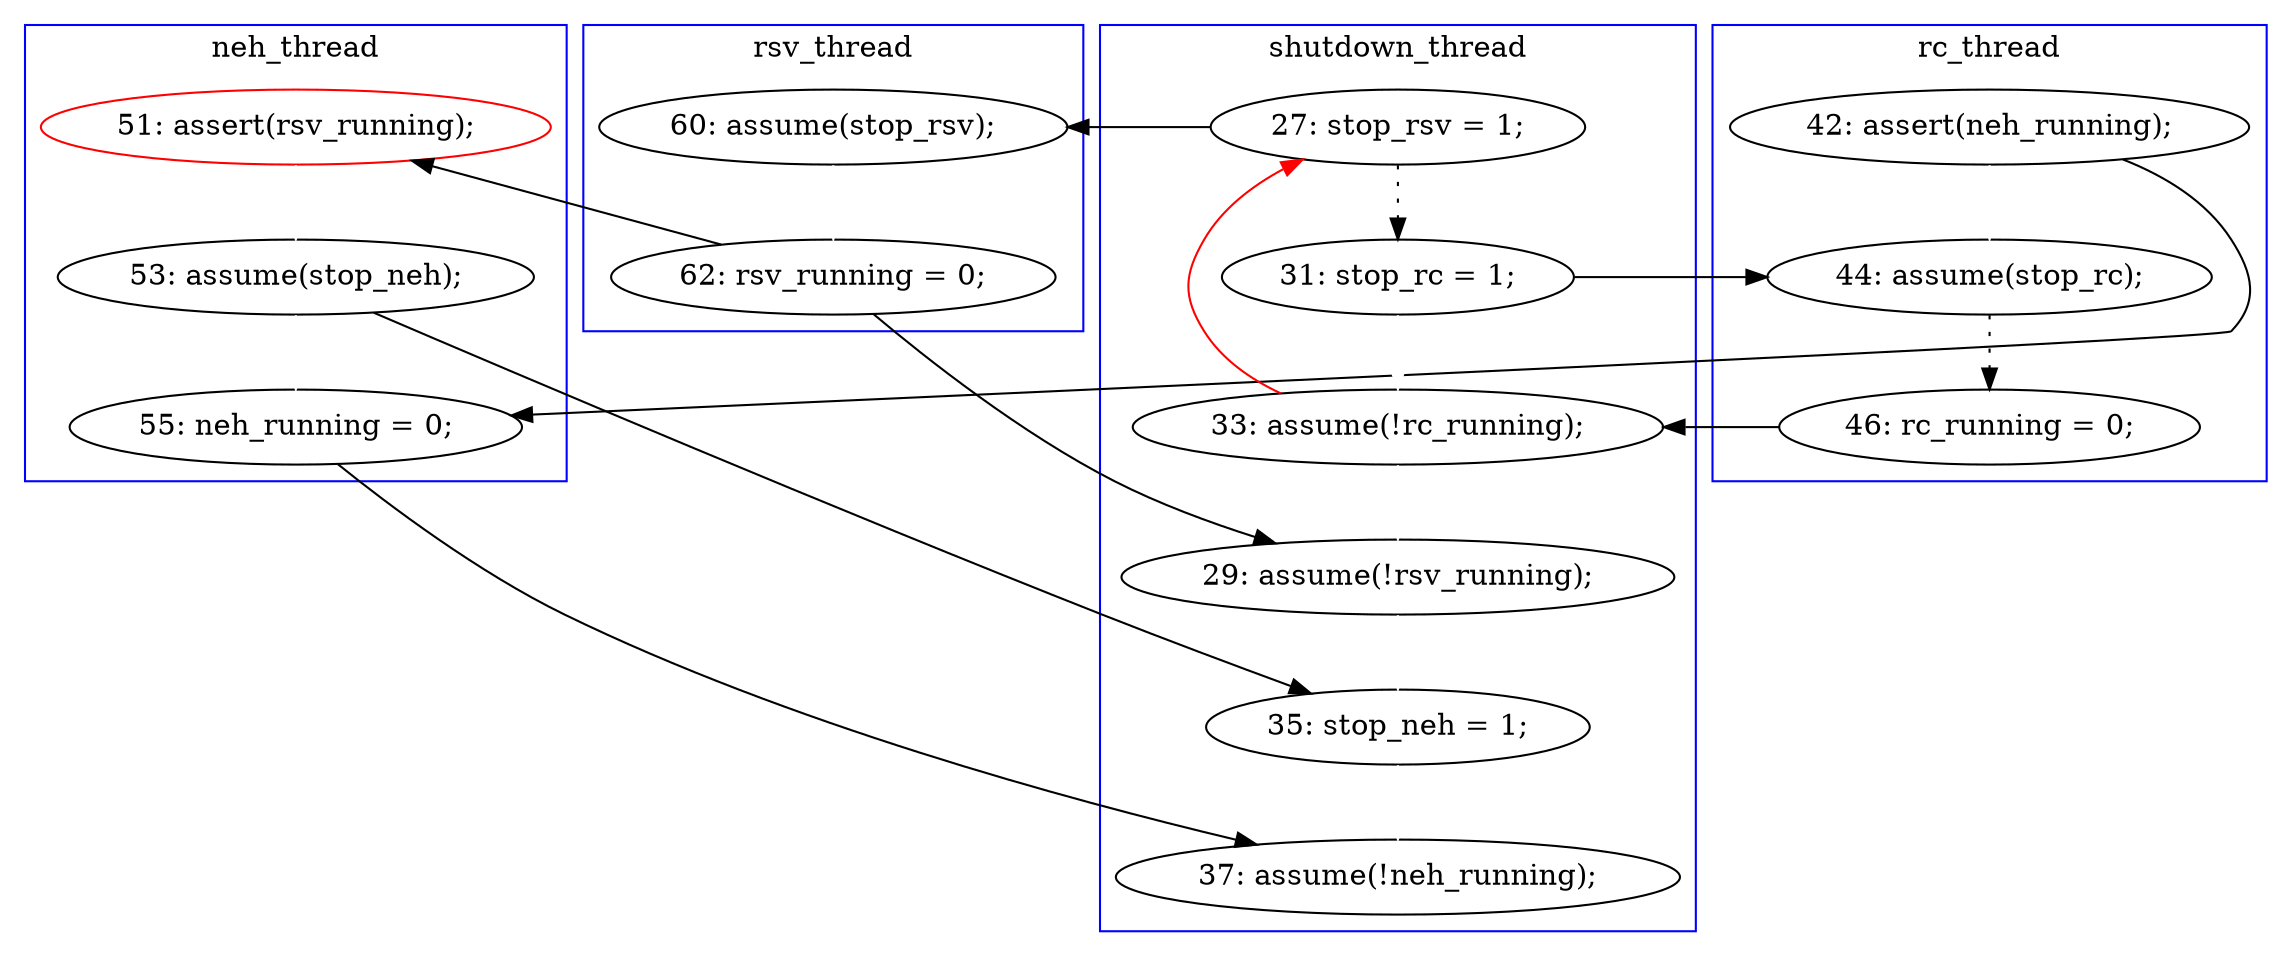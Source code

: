 digraph Counterexample {
	21 -> 29 [color = black, style = solid, constraint = false]
	21 -> 26 [color = black, style = solid, constraint = false]
	32 -> 33 [color = black, style = solid, constraint = false]
	16 -> 17 [color = white, style = solid]
	25 -> 13 [color = red, style = solid, constraint = false]
	17 -> 24 [color = black, style = dotted]
	29 -> 30 [color = white, style = solid]
	14 -> 25 [color = white, style = solid]
	13 -> 14 [color = black, style = dotted]
	30 -> 32 [color = white, style = solid]
	25 -> 26 [color = white, style = solid]
	31 -> 33 [color = white, style = solid]
	13 -> 20 [color = black, style = solid, constraint = false]
	24 -> 25 [color = black, style = solid, constraint = false]
	26 -> 31 [color = white, style = solid]
	30 -> 31 [color = black, style = solid, constraint = false]
	16 -> 32 [color = black, style = solid, constraint = false]
	14 -> 17 [color = black, style = solid, constraint = false]
	20 -> 21 [color = white, style = solid]
	subgraph cluster4 {
		label = rsv_thread
		color = blue
		21  [label = "62: rsv_running = 0;"]
		20  [label = "60: assume(stop_rsv);"]
	}
	subgraph cluster2 {
		label = rc_thread
		color = blue
		16  [label = "42: assert(neh_running);"]
		24  [label = "46: rc_running = 0;"]
		17  [label = "44: assume(stop_rc);"]
	}
	subgraph cluster3 {
		label = neh_thread
		color = blue
		32  [label = "55: neh_running = 0;"]
		30  [label = "53: assume(stop_neh);"]
		29  [label = "51: assert(rsv_running);", color = red]
	}
	subgraph cluster1 {
		label = shutdown_thread
		color = blue
		31  [label = "35: stop_neh = 1;"]
		13  [label = "27: stop_rsv = 1;"]
		14  [label = "31: stop_rc = 1;"]
		26  [label = "29: assume(!rsv_running);"]
		33  [label = "37: assume(!neh_running);"]
		25  [label = "33: assume(!rc_running);"]
	}
}